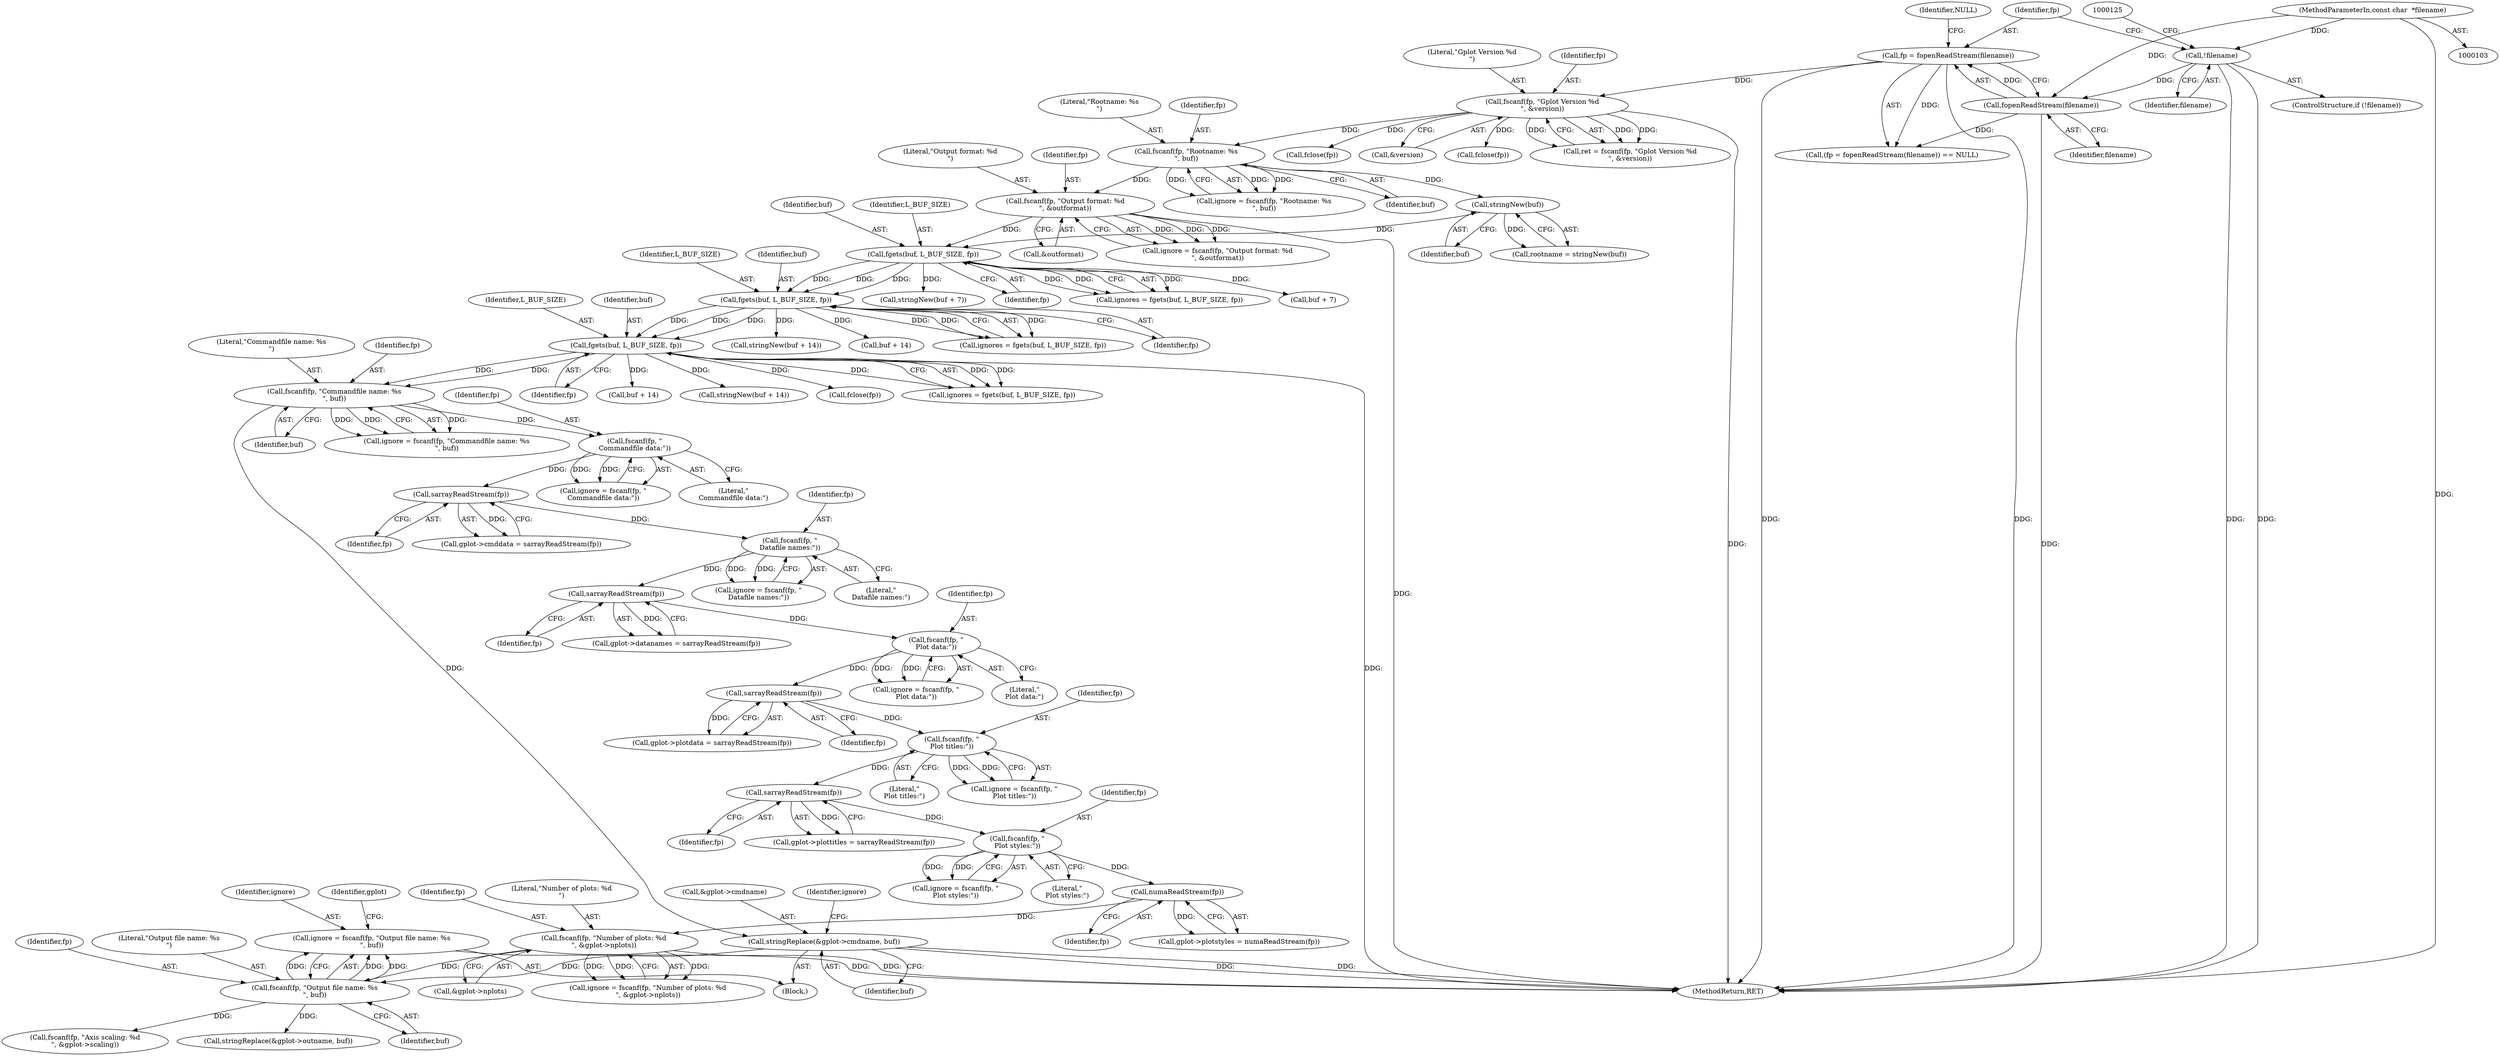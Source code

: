 digraph "0_leptonica_ee301cb2029db8a6289c5295daa42bba7715e99a_4@API" {
"1000386" [label="(Call,ignore = fscanf(fp, \"Output file name: %s\n\", buf))"];
"1000388" [label="(Call,fscanf(fp, \"Output file name: %s\n\", buf))"];
"1000379" [label="(Call,fscanf(fp, \"Number of plots: %d\n\", &gplot->nplots))"];
"1000375" [label="(Call,numaReadStream(fp))"];
"1000368" [label="(Call,fscanf(fp, \"\nPlot styles:\"))"];
"1000364" [label="(Call,sarrayReadStream(fp))"];
"1000357" [label="(Call,fscanf(fp, \"\nPlot titles:\"))"];
"1000353" [label="(Call,sarrayReadStream(fp))"];
"1000346" [label="(Call,fscanf(fp, \"\nPlot data:\"))"];
"1000342" [label="(Call,sarrayReadStream(fp))"];
"1000335" [label="(Call,fscanf(fp, \"\nDatafile names:\"))"];
"1000331" [label="(Call,sarrayReadStream(fp))"];
"1000324" [label="(Call,fscanf(fp, \"\nCommandfile data:\"))"];
"1000312" [label="(Call,fscanf(fp, \"Commandfile name: %s\n\", buf))"];
"1000238" [label="(Call,fgets(buf, L_BUF_SIZE, fp))"];
"1000218" [label="(Call,fgets(buf, L_BUF_SIZE, fp))"];
"1000198" [label="(Call,fgets(buf, L_BUF_SIZE, fp))"];
"1000187" [label="(Call,stringNew(buf))"];
"1000181" [label="(Call,fscanf(fp, \"Rootname: %s\n\", buf))"];
"1000146" [label="(Call,fscanf(fp, \"Gplot Version %d\n\", &version))"];
"1000132" [label="(Call,fp = fopenReadStream(filename))"];
"1000134" [label="(Call,fopenReadStream(filename))"];
"1000121" [label="(Call,!filename)"];
"1000104" [label="(MethodParameterIn,const char  *filename)"];
"1000191" [label="(Call,fscanf(fp, \"Output format: %d\n\", &outformat))"];
"1000316" [label="(Call,stringReplace(&gplot->cmdname, buf))"];
"1000224" [label="(Call,stringNew(buf + 14))"];
"1000204" [label="(Call,stringNew(buf + 7))"];
"1000133" [label="(Identifier,fp)"];
"1000400" [label="(Call,fscanf(fp, \"Axis scaling: %d\n\", &gplot->scaling))"];
"1000241" [label="(Identifier,fp)"];
"1000388" [label="(Call,fscanf(fp, \"Output file name: %s\n\", buf))"];
"1000359" [label="(Literal,\"\nPlot titles:\")"];
"1000134" [label="(Call,fopenReadStream(filename))"];
"1000386" [label="(Call,ignore = fscanf(fp, \"Output file name: %s\n\", buf))"];
"1000357" [label="(Call,fscanf(fp, \"\nPlot titles:\"))"];
"1000335" [label="(Call,fscanf(fp, \"\nDatafile names:\"))"];
"1000187" [label="(Call,stringNew(buf))"];
"1000369" [label="(Identifier,fp)"];
"1000183" [label="(Literal,\"Rootname: %s\n\")"];
"1000364" [label="(Call,sarrayReadStream(fp))"];
"1000201" [label="(Identifier,fp)"];
"1000375" [label="(Call,numaReadStream(fp))"];
"1000135" [label="(Identifier,filename)"];
"1000332" [label="(Identifier,fp)"];
"1000371" [label="(Call,gplot->plotstyles = numaReadStream(fp))"];
"1000312" [label="(Call,fscanf(fp, \"Commandfile name: %s\n\", buf))"];
"1000132" [label="(Call,fp = fopenReadStream(filename))"];
"1000325" [label="(Identifier,fp)"];
"1000225" [label="(Call,buf + 14)"];
"1000355" [label="(Call,ignore = fscanf(fp, \"\nPlot titles:\"))"];
"1000188" [label="(Identifier,buf)"];
"1000179" [label="(Call,ignore = fscanf(fp, \"Rootname: %s\n\", buf))"];
"1000322" [label="(Call,ignore = fscanf(fp, \"\nCommandfile data:\"))"];
"1000181" [label="(Call,fscanf(fp, \"Rootname: %s\n\", buf))"];
"1000316" [label="(Call,stringReplace(&gplot->cmdname, buf))"];
"1000131" [label="(Call,(fp = fopenReadStream(filename)) == NULL)"];
"1000185" [label="(Call,rootname = stringNew(buf))"];
"1000199" [label="(Identifier,buf)"];
"1000194" [label="(Call,&outformat)"];
"1000336" [label="(Identifier,fp)"];
"1000366" [label="(Call,ignore = fscanf(fp, \"\nPlot styles:\"))"];
"1000324" [label="(Call,fscanf(fp, \"\nCommandfile data:\"))"];
"1000381" [label="(Literal,\"Number of plots: %d\n\")"];
"1000333" [label="(Call,ignore = fscanf(fp, \"\nDatafile names:\"))"];
"1000191" [label="(Call,fscanf(fp, \"Output format: %d\n\", &outformat))"];
"1000198" [label="(Call,fgets(buf, L_BUF_SIZE, fp))"];
"1000120" [label="(ControlStructure,if (!filename))"];
"1000105" [label="(Block,)"];
"1000327" [label="(Call,gplot->cmddata = sarrayReadStream(fp))"];
"1000392" [label="(Call,stringReplace(&gplot->outname, buf))"];
"1000144" [label="(Call,ret = fscanf(fp, \"Gplot Version %d\n\", &version))"];
"1000189" [label="(Call,ignore = fscanf(fp, \"Output format: %d\n\", &outformat))"];
"1000376" [label="(Identifier,fp)"];
"1000382" [label="(Call,&gplot->nplots)"];
"1000387" [label="(Identifier,ignore)"];
"1000323" [label="(Identifier,ignore)"];
"1000326" [label="(Literal,\"\nCommandfile data:\")"];
"1000245" [label="(Call,buf + 14)"];
"1000148" [label="(Literal,\"Gplot Version %d\n\")"];
"1000216" [label="(Call,ignores = fgets(buf, L_BUF_SIZE, fp))"];
"1000104" [label="(MethodParameterIn,const char  *filename)"];
"1000379" [label="(Call,fscanf(fp, \"Number of plots: %d\n\", &gplot->nplots))"];
"1000200" [label="(Identifier,L_BUF_SIZE)"];
"1000184" [label="(Identifier,buf)"];
"1000411" [label="(MethodReturn,RET)"];
"1000343" [label="(Identifier,fp)"];
"1000342" [label="(Call,sarrayReadStream(fp))"];
"1000314" [label="(Literal,\"Commandfile name: %s\n\")"];
"1000380" [label="(Identifier,fp)"];
"1000337" [label="(Literal,\"\nDatafile names:\")"];
"1000377" [label="(Call,ignore = fscanf(fp, \"Number of plots: %d\n\", &gplot->nplots))"];
"1000315" [label="(Identifier,buf)"];
"1000344" [label="(Call,ignore = fscanf(fp, \"\nPlot data:\"))"];
"1000240" [label="(Identifier,L_BUF_SIZE)"];
"1000244" [label="(Call,stringNew(buf + 14))"];
"1000170" [label="(Call,fclose(fp))"];
"1000146" [label="(Call,fscanf(fp, \"Gplot Version %d\n\", &version))"];
"1000121" [label="(Call,!filename)"];
"1000346" [label="(Call,fscanf(fp, \"\nPlot data:\"))"];
"1000196" [label="(Call,ignores = fgets(buf, L_BUF_SIZE, fp))"];
"1000349" [label="(Call,gplot->plotdata = sarrayReadStream(fp))"];
"1000149" [label="(Call,&version)"];
"1000238" [label="(Call,fgets(buf, L_BUF_SIZE, fp))"];
"1000365" [label="(Identifier,fp)"];
"1000122" [label="(Identifier,filename)"];
"1000147" [label="(Identifier,fp)"];
"1000193" [label="(Literal,\"Output format: %d\n\")"];
"1000276" [label="(Call,fclose(fp))"];
"1000391" [label="(Identifier,buf)"];
"1000347" [label="(Identifier,fp)"];
"1000338" [label="(Call,gplot->datanames = sarrayReadStream(fp))"];
"1000192" [label="(Identifier,fp)"];
"1000239" [label="(Identifier,buf)"];
"1000156" [label="(Call,fclose(fp))"];
"1000348" [label="(Literal,\"\nPlot data:\")"];
"1000321" [label="(Identifier,buf)"];
"1000220" [label="(Identifier,L_BUF_SIZE)"];
"1000313" [label="(Identifier,fp)"];
"1000218" [label="(Call,fgets(buf, L_BUF_SIZE, fp))"];
"1000389" [label="(Identifier,fp)"];
"1000368" [label="(Call,fscanf(fp, \"\nPlot styles:\"))"];
"1000390" [label="(Literal,\"Output file name: %s\n\")"];
"1000354" [label="(Identifier,fp)"];
"1000182" [label="(Identifier,fp)"];
"1000219" [label="(Identifier,buf)"];
"1000395" [label="(Identifier,gplot)"];
"1000205" [label="(Call,buf + 7)"];
"1000236" [label="(Call,ignores = fgets(buf, L_BUF_SIZE, fp))"];
"1000370" [label="(Literal,\"\nPlot styles:\")"];
"1000358" [label="(Identifier,fp)"];
"1000221" [label="(Identifier,fp)"];
"1000331" [label="(Call,sarrayReadStream(fp))"];
"1000360" [label="(Call,gplot->plottitles = sarrayReadStream(fp))"];
"1000317" [label="(Call,&gplot->cmdname)"];
"1000353" [label="(Call,sarrayReadStream(fp))"];
"1000310" [label="(Call,ignore = fscanf(fp, \"Commandfile name: %s\n\", buf))"];
"1000136" [label="(Identifier,NULL)"];
"1000386" -> "1000105"  [label="AST: "];
"1000386" -> "1000388"  [label="CFG: "];
"1000387" -> "1000386"  [label="AST: "];
"1000388" -> "1000386"  [label="AST: "];
"1000395" -> "1000386"  [label="CFG: "];
"1000386" -> "1000411"  [label="DDG: "];
"1000388" -> "1000386"  [label="DDG: "];
"1000388" -> "1000386"  [label="DDG: "];
"1000388" -> "1000386"  [label="DDG: "];
"1000388" -> "1000391"  [label="CFG: "];
"1000389" -> "1000388"  [label="AST: "];
"1000390" -> "1000388"  [label="AST: "];
"1000391" -> "1000388"  [label="AST: "];
"1000379" -> "1000388"  [label="DDG: "];
"1000316" -> "1000388"  [label="DDG: "];
"1000388" -> "1000392"  [label="DDG: "];
"1000388" -> "1000400"  [label="DDG: "];
"1000379" -> "1000377"  [label="AST: "];
"1000379" -> "1000382"  [label="CFG: "];
"1000380" -> "1000379"  [label="AST: "];
"1000381" -> "1000379"  [label="AST: "];
"1000382" -> "1000379"  [label="AST: "];
"1000377" -> "1000379"  [label="CFG: "];
"1000379" -> "1000411"  [label="DDG: "];
"1000379" -> "1000377"  [label="DDG: "];
"1000379" -> "1000377"  [label="DDG: "];
"1000379" -> "1000377"  [label="DDG: "];
"1000375" -> "1000379"  [label="DDG: "];
"1000375" -> "1000371"  [label="AST: "];
"1000375" -> "1000376"  [label="CFG: "];
"1000376" -> "1000375"  [label="AST: "];
"1000371" -> "1000375"  [label="CFG: "];
"1000375" -> "1000371"  [label="DDG: "];
"1000368" -> "1000375"  [label="DDG: "];
"1000368" -> "1000366"  [label="AST: "];
"1000368" -> "1000370"  [label="CFG: "];
"1000369" -> "1000368"  [label="AST: "];
"1000370" -> "1000368"  [label="AST: "];
"1000366" -> "1000368"  [label="CFG: "];
"1000368" -> "1000366"  [label="DDG: "];
"1000368" -> "1000366"  [label="DDG: "];
"1000364" -> "1000368"  [label="DDG: "];
"1000364" -> "1000360"  [label="AST: "];
"1000364" -> "1000365"  [label="CFG: "];
"1000365" -> "1000364"  [label="AST: "];
"1000360" -> "1000364"  [label="CFG: "];
"1000364" -> "1000360"  [label="DDG: "];
"1000357" -> "1000364"  [label="DDG: "];
"1000357" -> "1000355"  [label="AST: "];
"1000357" -> "1000359"  [label="CFG: "];
"1000358" -> "1000357"  [label="AST: "];
"1000359" -> "1000357"  [label="AST: "];
"1000355" -> "1000357"  [label="CFG: "];
"1000357" -> "1000355"  [label="DDG: "];
"1000357" -> "1000355"  [label="DDG: "];
"1000353" -> "1000357"  [label="DDG: "];
"1000353" -> "1000349"  [label="AST: "];
"1000353" -> "1000354"  [label="CFG: "];
"1000354" -> "1000353"  [label="AST: "];
"1000349" -> "1000353"  [label="CFG: "];
"1000353" -> "1000349"  [label="DDG: "];
"1000346" -> "1000353"  [label="DDG: "];
"1000346" -> "1000344"  [label="AST: "];
"1000346" -> "1000348"  [label="CFG: "];
"1000347" -> "1000346"  [label="AST: "];
"1000348" -> "1000346"  [label="AST: "];
"1000344" -> "1000346"  [label="CFG: "];
"1000346" -> "1000344"  [label="DDG: "];
"1000346" -> "1000344"  [label="DDG: "];
"1000342" -> "1000346"  [label="DDG: "];
"1000342" -> "1000338"  [label="AST: "];
"1000342" -> "1000343"  [label="CFG: "];
"1000343" -> "1000342"  [label="AST: "];
"1000338" -> "1000342"  [label="CFG: "];
"1000342" -> "1000338"  [label="DDG: "];
"1000335" -> "1000342"  [label="DDG: "];
"1000335" -> "1000333"  [label="AST: "];
"1000335" -> "1000337"  [label="CFG: "];
"1000336" -> "1000335"  [label="AST: "];
"1000337" -> "1000335"  [label="AST: "];
"1000333" -> "1000335"  [label="CFG: "];
"1000335" -> "1000333"  [label="DDG: "];
"1000335" -> "1000333"  [label="DDG: "];
"1000331" -> "1000335"  [label="DDG: "];
"1000331" -> "1000327"  [label="AST: "];
"1000331" -> "1000332"  [label="CFG: "];
"1000332" -> "1000331"  [label="AST: "];
"1000327" -> "1000331"  [label="CFG: "];
"1000331" -> "1000327"  [label="DDG: "];
"1000324" -> "1000331"  [label="DDG: "];
"1000324" -> "1000322"  [label="AST: "];
"1000324" -> "1000326"  [label="CFG: "];
"1000325" -> "1000324"  [label="AST: "];
"1000326" -> "1000324"  [label="AST: "];
"1000322" -> "1000324"  [label="CFG: "];
"1000324" -> "1000322"  [label="DDG: "];
"1000324" -> "1000322"  [label="DDG: "];
"1000312" -> "1000324"  [label="DDG: "];
"1000312" -> "1000310"  [label="AST: "];
"1000312" -> "1000315"  [label="CFG: "];
"1000313" -> "1000312"  [label="AST: "];
"1000314" -> "1000312"  [label="AST: "];
"1000315" -> "1000312"  [label="AST: "];
"1000310" -> "1000312"  [label="CFG: "];
"1000312" -> "1000310"  [label="DDG: "];
"1000312" -> "1000310"  [label="DDG: "];
"1000312" -> "1000310"  [label="DDG: "];
"1000238" -> "1000312"  [label="DDG: "];
"1000238" -> "1000312"  [label="DDG: "];
"1000312" -> "1000316"  [label="DDG: "];
"1000238" -> "1000236"  [label="AST: "];
"1000238" -> "1000241"  [label="CFG: "];
"1000239" -> "1000238"  [label="AST: "];
"1000240" -> "1000238"  [label="AST: "];
"1000241" -> "1000238"  [label="AST: "];
"1000236" -> "1000238"  [label="CFG: "];
"1000238" -> "1000411"  [label="DDG: "];
"1000238" -> "1000236"  [label="DDG: "];
"1000238" -> "1000236"  [label="DDG: "];
"1000238" -> "1000236"  [label="DDG: "];
"1000218" -> "1000238"  [label="DDG: "];
"1000218" -> "1000238"  [label="DDG: "];
"1000218" -> "1000238"  [label="DDG: "];
"1000238" -> "1000244"  [label="DDG: "];
"1000238" -> "1000245"  [label="DDG: "];
"1000238" -> "1000276"  [label="DDG: "];
"1000218" -> "1000216"  [label="AST: "];
"1000218" -> "1000221"  [label="CFG: "];
"1000219" -> "1000218"  [label="AST: "];
"1000220" -> "1000218"  [label="AST: "];
"1000221" -> "1000218"  [label="AST: "];
"1000216" -> "1000218"  [label="CFG: "];
"1000218" -> "1000216"  [label="DDG: "];
"1000218" -> "1000216"  [label="DDG: "];
"1000218" -> "1000216"  [label="DDG: "];
"1000198" -> "1000218"  [label="DDG: "];
"1000198" -> "1000218"  [label="DDG: "];
"1000198" -> "1000218"  [label="DDG: "];
"1000218" -> "1000224"  [label="DDG: "];
"1000218" -> "1000225"  [label="DDG: "];
"1000198" -> "1000196"  [label="AST: "];
"1000198" -> "1000201"  [label="CFG: "];
"1000199" -> "1000198"  [label="AST: "];
"1000200" -> "1000198"  [label="AST: "];
"1000201" -> "1000198"  [label="AST: "];
"1000196" -> "1000198"  [label="CFG: "];
"1000198" -> "1000196"  [label="DDG: "];
"1000198" -> "1000196"  [label="DDG: "];
"1000198" -> "1000196"  [label="DDG: "];
"1000187" -> "1000198"  [label="DDG: "];
"1000191" -> "1000198"  [label="DDG: "];
"1000198" -> "1000204"  [label="DDG: "];
"1000198" -> "1000205"  [label="DDG: "];
"1000187" -> "1000185"  [label="AST: "];
"1000187" -> "1000188"  [label="CFG: "];
"1000188" -> "1000187"  [label="AST: "];
"1000185" -> "1000187"  [label="CFG: "];
"1000187" -> "1000185"  [label="DDG: "];
"1000181" -> "1000187"  [label="DDG: "];
"1000181" -> "1000179"  [label="AST: "];
"1000181" -> "1000184"  [label="CFG: "];
"1000182" -> "1000181"  [label="AST: "];
"1000183" -> "1000181"  [label="AST: "];
"1000184" -> "1000181"  [label="AST: "];
"1000179" -> "1000181"  [label="CFG: "];
"1000181" -> "1000179"  [label="DDG: "];
"1000181" -> "1000179"  [label="DDG: "];
"1000181" -> "1000179"  [label="DDG: "];
"1000146" -> "1000181"  [label="DDG: "];
"1000181" -> "1000191"  [label="DDG: "];
"1000146" -> "1000144"  [label="AST: "];
"1000146" -> "1000149"  [label="CFG: "];
"1000147" -> "1000146"  [label="AST: "];
"1000148" -> "1000146"  [label="AST: "];
"1000149" -> "1000146"  [label="AST: "];
"1000144" -> "1000146"  [label="CFG: "];
"1000146" -> "1000411"  [label="DDG: "];
"1000146" -> "1000144"  [label="DDG: "];
"1000146" -> "1000144"  [label="DDG: "];
"1000146" -> "1000144"  [label="DDG: "];
"1000132" -> "1000146"  [label="DDG: "];
"1000146" -> "1000156"  [label="DDG: "];
"1000146" -> "1000170"  [label="DDG: "];
"1000132" -> "1000131"  [label="AST: "];
"1000132" -> "1000134"  [label="CFG: "];
"1000133" -> "1000132"  [label="AST: "];
"1000134" -> "1000132"  [label="AST: "];
"1000136" -> "1000132"  [label="CFG: "];
"1000132" -> "1000411"  [label="DDG: "];
"1000132" -> "1000411"  [label="DDG: "];
"1000132" -> "1000131"  [label="DDG: "];
"1000134" -> "1000132"  [label="DDG: "];
"1000134" -> "1000135"  [label="CFG: "];
"1000135" -> "1000134"  [label="AST: "];
"1000134" -> "1000411"  [label="DDG: "];
"1000134" -> "1000131"  [label="DDG: "];
"1000121" -> "1000134"  [label="DDG: "];
"1000104" -> "1000134"  [label="DDG: "];
"1000121" -> "1000120"  [label="AST: "];
"1000121" -> "1000122"  [label="CFG: "];
"1000122" -> "1000121"  [label="AST: "];
"1000125" -> "1000121"  [label="CFG: "];
"1000133" -> "1000121"  [label="CFG: "];
"1000121" -> "1000411"  [label="DDG: "];
"1000121" -> "1000411"  [label="DDG: "];
"1000104" -> "1000121"  [label="DDG: "];
"1000104" -> "1000103"  [label="AST: "];
"1000104" -> "1000411"  [label="DDG: "];
"1000191" -> "1000189"  [label="AST: "];
"1000191" -> "1000194"  [label="CFG: "];
"1000192" -> "1000191"  [label="AST: "];
"1000193" -> "1000191"  [label="AST: "];
"1000194" -> "1000191"  [label="AST: "];
"1000189" -> "1000191"  [label="CFG: "];
"1000191" -> "1000411"  [label="DDG: "];
"1000191" -> "1000189"  [label="DDG: "];
"1000191" -> "1000189"  [label="DDG: "];
"1000191" -> "1000189"  [label="DDG: "];
"1000316" -> "1000105"  [label="AST: "];
"1000316" -> "1000321"  [label="CFG: "];
"1000317" -> "1000316"  [label="AST: "];
"1000321" -> "1000316"  [label="AST: "];
"1000323" -> "1000316"  [label="CFG: "];
"1000316" -> "1000411"  [label="DDG: "];
"1000316" -> "1000411"  [label="DDG: "];
}
